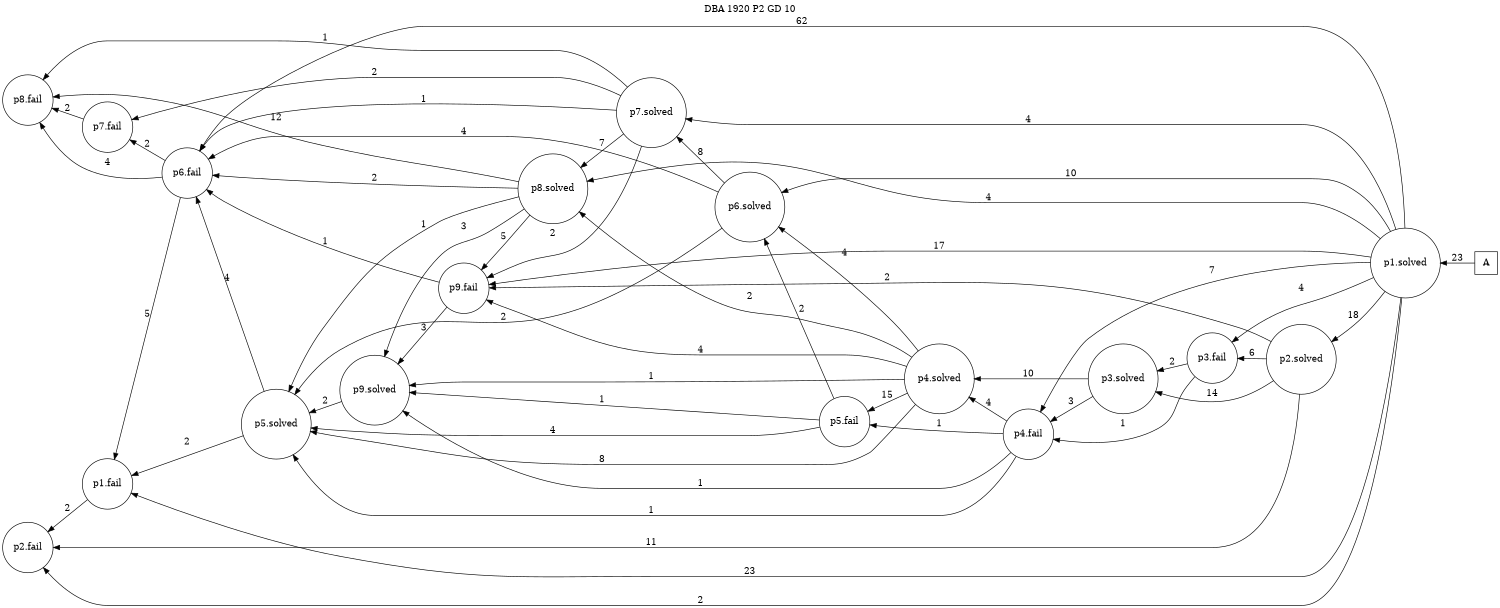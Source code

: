 digraph DBA_1920_P2_GD_10 {
labelloc="tl"
label= " DBA 1920 P2 GD 10 "
rankdir="RL";
graph [ size=" 10 , 10 !"]

"A" [shape="square" label="A"]
"p1.solved" [shape="circle" label="p1.solved"]
"p2.solved" [shape="circle" label="p2.solved"]
"p3.fail" [shape="circle" label="p3.fail"]
"p3.solved" [shape="circle" label="p3.solved"]
"p4.solved" [shape="circle" label="p4.solved"]
"p5.fail" [shape="circle" label="p5.fail"]
"p5.solved" [shape="circle" label="p5.solved"]
"p6.fail" [shape="circle" label="p6.fail"]
"p1.fail" [shape="circle" label="p1.fail"]
"p2.fail" [shape="circle" label="p2.fail"]
"p4.fail" [shape="circle" label="p4.fail"]
"p6.solved" [shape="circle" label="p6.solved"]
"p7.solved" [shape="circle" label="p7.solved"]
"p8.solved" [shape="circle" label="p8.solved"]
"p9.fail" [shape="circle" label="p9.fail"]
"p9.solved" [shape="circle" label="p9.solved"]
"p7.fail" [shape="circle" label="p7.fail"]
"p8.fail" [shape="circle" label="p8.fail"]
"A" -> "p1.solved" [ label=23]
"p1.solved" -> "p2.solved" [ label=18]
"p1.solved" -> "p3.fail" [ label=4]
"p1.solved" -> "p6.fail" [ label=62]
"p1.solved" -> "p1.fail" [ label=23]
"p1.solved" -> "p2.fail" [ label=2]
"p1.solved" -> "p4.fail" [ label=7]
"p1.solved" -> "p6.solved" [ label=10]
"p1.solved" -> "p7.solved" [ label=4]
"p1.solved" -> "p8.solved" [ label=4]
"p1.solved" -> "p9.fail" [ label=17]
"p2.solved" -> "p3.fail" [ label=6]
"p2.solved" -> "p3.solved" [ label=14]
"p2.solved" -> "p2.fail" [ label=11]
"p2.solved" -> "p9.fail" [ label=2]
"p3.fail" -> "p3.solved" [ label=2]
"p3.fail" -> "p4.fail" [ label=1]
"p3.solved" -> "p4.solved" [ label=10]
"p3.solved" -> "p4.fail" [ label=3]
"p4.solved" -> "p5.fail" [ label=15]
"p4.solved" -> "p5.solved" [ label=8]
"p4.solved" -> "p6.solved" [ label=4]
"p4.solved" -> "p8.solved" [ label=2]
"p4.solved" -> "p9.fail" [ label=4]
"p4.solved" -> "p9.solved" [ label=1]
"p5.fail" -> "p5.solved" [ label=4]
"p5.fail" -> "p6.solved" [ label=2]
"p5.fail" -> "p9.solved" [ label=1]
"p5.solved" -> "p6.fail" [ label=4]
"p5.solved" -> "p1.fail" [ label=2]
"p6.fail" -> "p1.fail" [ label=5]
"p6.fail" -> "p7.fail" [ label=2]
"p6.fail" -> "p8.fail" [ label=4]
"p1.fail" -> "p2.fail" [ label=2]
"p4.fail" -> "p4.solved" [ label=4]
"p4.fail" -> "p5.fail" [ label=1]
"p4.fail" -> "p5.solved" [ label=1]
"p4.fail" -> "p9.solved" [ label=1]
"p6.solved" -> "p5.solved" [ label=2]
"p6.solved" -> "p6.fail" [ label=4]
"p6.solved" -> "p7.solved" [ label=8]
"p7.solved" -> "p6.fail" [ label=1]
"p7.solved" -> "p8.solved" [ label=7]
"p7.solved" -> "p9.fail" [ label=2]
"p7.solved" -> "p7.fail" [ label=2]
"p7.solved" -> "p8.fail" [ label=1]
"p8.solved" -> "p5.solved" [ label=1]
"p8.solved" -> "p6.fail" [ label=2]
"p8.solved" -> "p9.fail" [ label=5]
"p8.solved" -> "p9.solved" [ label=3]
"p8.solved" -> "p8.fail" [ label=12]
"p9.fail" -> "p6.fail" [ label=1]
"p9.fail" -> "p9.solved" [ label=3]
"p9.solved" -> "p5.solved" [ label=2]
"p7.fail" -> "p8.fail" [ label=2]
}
